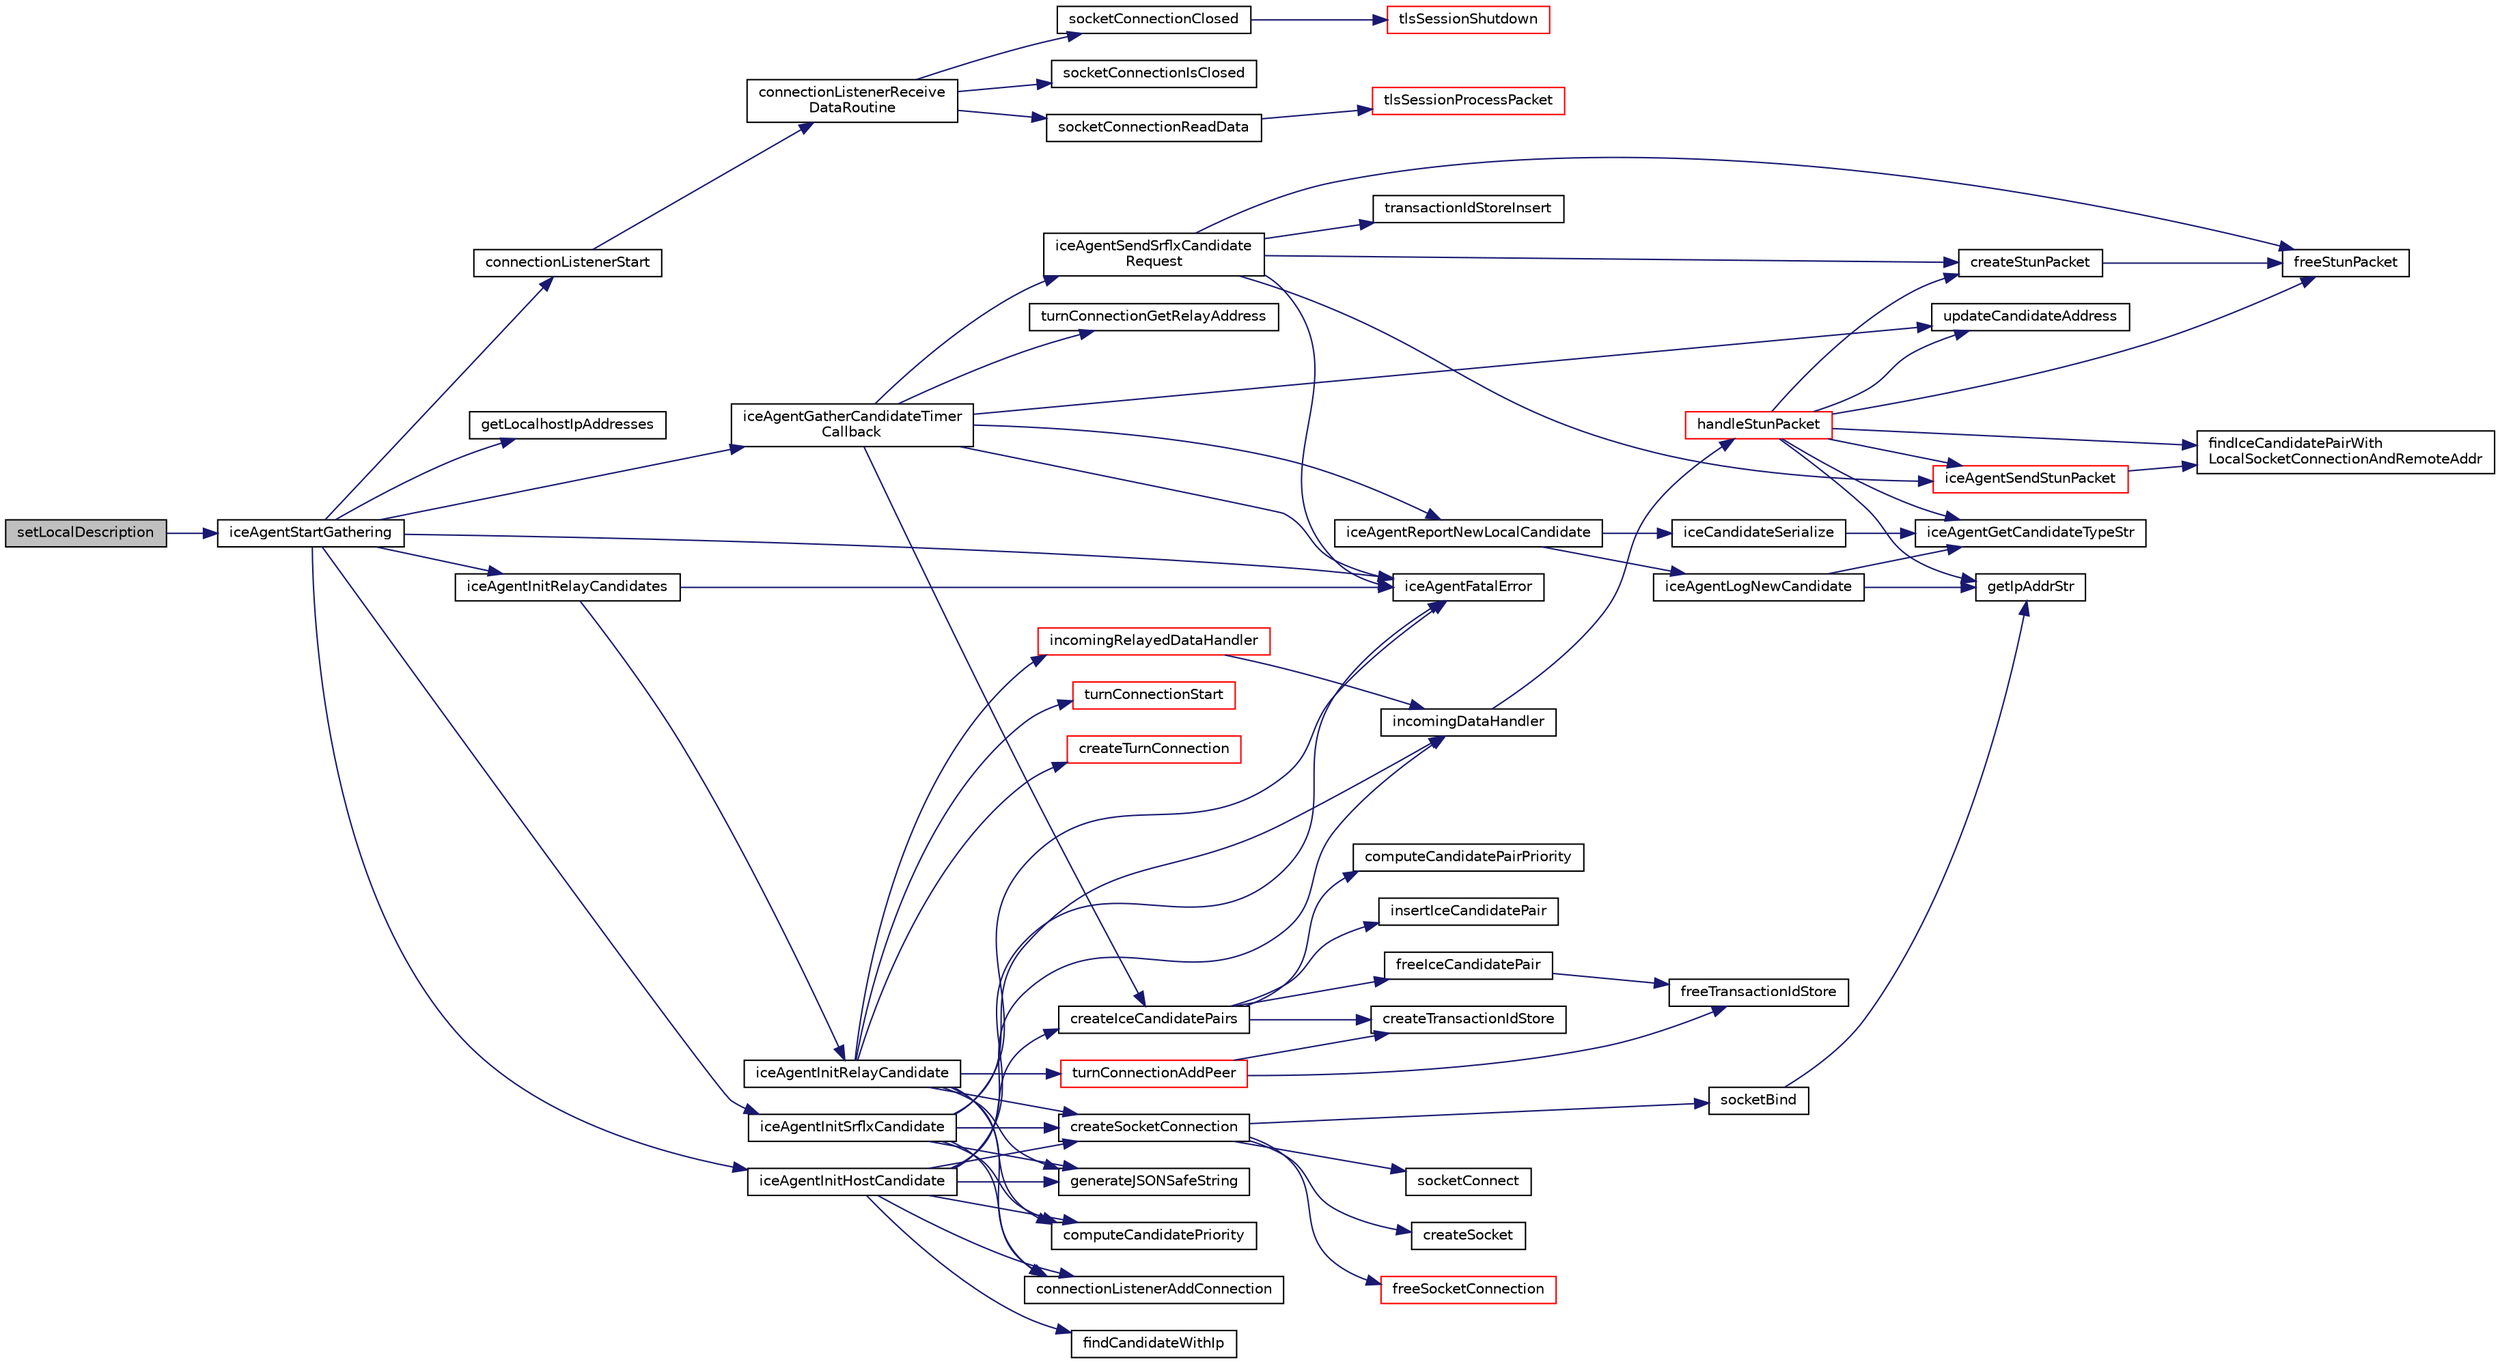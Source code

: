 digraph "setLocalDescription"
{
 // LATEX_PDF_SIZE
  edge [fontname="Helvetica",fontsize="10",labelfontname="Helvetica",labelfontsize="10"];
  node [fontname="Helvetica",fontsize="10",shape=record];
  rankdir="LR";
  Node1 [label="setLocalDescription",height=0.2,width=0.4,color="black", fillcolor="grey75", style="filled", fontcolor="black",tooltip="Instructs the RtcPeerConnection to apply the supplied RtcSessionDescriptionInit as the local descript..."];
  Node1 -> Node2 [color="midnightblue",fontsize="10",style="solid",fontname="Helvetica"];
  Node2 [label="iceAgentStartGathering",height=0.2,width=0.4,color="black", fillcolor="white", style="filled",URL="$IceAgent_8c.html#a89dd4cb4f8c55e2d376df8c33f300e80",tooltip=" "];
  Node2 -> Node3 [color="midnightblue",fontsize="10",style="solid",fontname="Helvetica"];
  Node3 [label="connectionListenerStart",height=0.2,width=0.4,color="black", fillcolor="white", style="filled",URL="$ConnectionListener_8c.html#ac6b964c533b9932afd35358f2b49f5a8",tooltip=" "];
  Node3 -> Node4 [color="midnightblue",fontsize="10",style="solid",fontname="Helvetica"];
  Node4 [label="connectionListenerReceive\lDataRoutine",height=0.2,width=0.4,color="black", fillcolor="white", style="filled",URL="$ConnectionListener_8c.html#ad4b0c7229cc56aa8bc3eaef7d75c2ab7",tooltip=" "];
  Node4 -> Node5 [color="midnightblue",fontsize="10",style="solid",fontname="Helvetica"];
  Node5 [label="socketConnectionClosed",height=0.2,width=0.4,color="black", fillcolor="white", style="filled",URL="$SocketConnection_8c.html#ae1067d81a0037b1cb7e2275d55b554a4",tooltip=" "];
  Node5 -> Node6 [color="midnightblue",fontsize="10",style="solid",fontname="Helvetica"];
  Node6 [label="tlsSessionShutdown",height=0.2,width=0.4,color="red", fillcolor="white", style="filled",URL="$Tls_8h.html#a8958186faf233249645017a55c80e1fc",tooltip=" "];
  Node4 -> Node8 [color="midnightblue",fontsize="10",style="solid",fontname="Helvetica"];
  Node8 [label="socketConnectionIsClosed",height=0.2,width=0.4,color="black", fillcolor="white", style="filled",URL="$SocketConnection_8c.html#a019b8d1916f47014aa641bec419cc68f",tooltip=" "];
  Node4 -> Node9 [color="midnightblue",fontsize="10",style="solid",fontname="Helvetica"];
  Node9 [label="socketConnectionReadData",height=0.2,width=0.4,color="black", fillcolor="white", style="filled",URL="$SocketConnection_8c.html#a701ec77930f1201ad5ab5aa3e293ee7f",tooltip=" "];
  Node9 -> Node10 [color="midnightblue",fontsize="10",style="solid",fontname="Helvetica"];
  Node10 [label="tlsSessionProcessPacket",height=0.2,width=0.4,color="red", fillcolor="white", style="filled",URL="$Tls_8h.html#aa4fe15fc18b9910c16b5c63cc38376d6",tooltip=" "];
  Node2 -> Node13 [color="midnightblue",fontsize="10",style="solid",fontname="Helvetica"];
  Node13 [label="getLocalhostIpAddresses",height=0.2,width=0.4,color="black", fillcolor="white", style="filled",URL="$Network_8c.html#af820d6b23302a71997eef32ee415257b",tooltip=" "];
  Node2 -> Node14 [color="midnightblue",fontsize="10",style="solid",fontname="Helvetica"];
  Node14 [label="iceAgentFatalError",height=0.2,width=0.4,color="black", fillcolor="white", style="filled",URL="$IceAgent_8c.html#ae7e2880108aafbf93c4f092712d86500",tooltip=" "];
  Node2 -> Node15 [color="midnightblue",fontsize="10",style="solid",fontname="Helvetica"];
  Node15 [label="iceAgentGatherCandidateTimer\lCallback",height=0.2,width=0.4,color="black", fillcolor="white", style="filled",URL="$IceAgent_8c.html#a29472fae79b73dc335a310925493391c",tooltip=" "];
  Node15 -> Node16 [color="midnightblue",fontsize="10",style="solid",fontname="Helvetica"];
  Node16 [label="createIceCandidatePairs",height=0.2,width=0.4,color="black", fillcolor="white", style="filled",URL="$IceAgent_8c.html#ab4a5a8ab78cd23b15d19ef7a25da80ca",tooltip=" "];
  Node16 -> Node17 [color="midnightblue",fontsize="10",style="solid",fontname="Helvetica"];
  Node17 [label="computeCandidatePairPriority",height=0.2,width=0.4,color="black", fillcolor="white", style="filled",URL="$IceAgent_8c.html#aea82ec5c31f92655c535153ae0c9ed85",tooltip=" "];
  Node16 -> Node18 [color="midnightblue",fontsize="10",style="solid",fontname="Helvetica"];
  Node18 [label="createTransactionIdStore",height=0.2,width=0.4,color="black", fillcolor="white", style="filled",URL="$IceUtils_8c.html#a253397f5ac2ab54ecf549f88096ed942",tooltip=" "];
  Node16 -> Node19 [color="midnightblue",fontsize="10",style="solid",fontname="Helvetica"];
  Node19 [label="freeIceCandidatePair",height=0.2,width=0.4,color="black", fillcolor="white", style="filled",URL="$IceAgent_8c.html#a76f0508cf719814537ce707e3f524407",tooltip=" "];
  Node19 -> Node20 [color="midnightblue",fontsize="10",style="solid",fontname="Helvetica"];
  Node20 [label="freeTransactionIdStore",height=0.2,width=0.4,color="black", fillcolor="white", style="filled",URL="$IceUtils_8c.html#aed9b171e0c60584515c04c5dd47dd112",tooltip=" "];
  Node16 -> Node21 [color="midnightblue",fontsize="10",style="solid",fontname="Helvetica"];
  Node21 [label="insertIceCandidatePair",height=0.2,width=0.4,color="black", fillcolor="white", style="filled",URL="$IceAgent_8c.html#a6ca5e01bae7b2cd4b4cd6b949350ec65",tooltip=" "];
  Node15 -> Node14 [color="midnightblue",fontsize="10",style="solid",fontname="Helvetica"];
  Node15 -> Node22 [color="midnightblue",fontsize="10",style="solid",fontname="Helvetica"];
  Node22 [label="iceAgentReportNewLocalCandidate",height=0.2,width=0.4,color="black", fillcolor="white", style="filled",URL="$IceAgent_8c.html#a8d260bf39b4cc9f87830fd024a333b17",tooltip=" "];
  Node22 -> Node23 [color="midnightblue",fontsize="10",style="solid",fontname="Helvetica"];
  Node23 [label="iceAgentLogNewCandidate",height=0.2,width=0.4,color="black", fillcolor="white", style="filled",URL="$IceAgent_8c.html#ad1a8fa09d399bfa78a7a76cb00c25c8c",tooltip=" "];
  Node23 -> Node24 [color="midnightblue",fontsize="10",style="solid",fontname="Helvetica"];
  Node24 [label="getIpAddrStr",height=0.2,width=0.4,color="black", fillcolor="white", style="filled",URL="$Network_8c.html#afaa547109e09c5a34437553b7258e818",tooltip=" "];
  Node23 -> Node25 [color="midnightblue",fontsize="10",style="solid",fontname="Helvetica"];
  Node25 [label="iceAgentGetCandidateTypeStr",height=0.2,width=0.4,color="black", fillcolor="white", style="filled",URL="$IceAgent_8c.html#a58c93902e850d579024bde109e85ab8b",tooltip=" "];
  Node22 -> Node26 [color="midnightblue",fontsize="10",style="solid",fontname="Helvetica"];
  Node26 [label="iceCandidateSerialize",height=0.2,width=0.4,color="black", fillcolor="white", style="filled",URL="$IceAgent_8c.html#a8c504c09cfea8efaf7869b8de9ec558c",tooltip=" "];
  Node26 -> Node25 [color="midnightblue",fontsize="10",style="solid",fontname="Helvetica"];
  Node15 -> Node27 [color="midnightblue",fontsize="10",style="solid",fontname="Helvetica"];
  Node27 [label="iceAgentSendSrflxCandidate\lRequest",height=0.2,width=0.4,color="black", fillcolor="white", style="filled",URL="$IceAgent_8c.html#a583c41d4f3e61dc23128f306f586d089",tooltip=" "];
  Node27 -> Node28 [color="midnightblue",fontsize="10",style="solid",fontname="Helvetica"];
  Node28 [label="createStunPacket",height=0.2,width=0.4,color="black", fillcolor="white", style="filled",URL="$Stun_8c.html#a82bd20e19952bf247d16b639fc091a34",tooltip=" "];
  Node28 -> Node29 [color="midnightblue",fontsize="10",style="solid",fontname="Helvetica"];
  Node29 [label="freeStunPacket",height=0.2,width=0.4,color="black", fillcolor="white", style="filled",URL="$Stun_8c.html#a2ac5f96729bf2bfce45f59c72db4ff43",tooltip=" "];
  Node27 -> Node29 [color="midnightblue",fontsize="10",style="solid",fontname="Helvetica"];
  Node27 -> Node14 [color="midnightblue",fontsize="10",style="solid",fontname="Helvetica"];
  Node27 -> Node30 [color="midnightblue",fontsize="10",style="solid",fontname="Helvetica"];
  Node30 [label="iceAgentSendStunPacket",height=0.2,width=0.4,color="red", fillcolor="white", style="filled",URL="$IceAgent_8c.html#aff64bc1649d0c5e3390f6ad14eb9aa1e",tooltip=" "];
  Node30 -> Node31 [color="midnightblue",fontsize="10",style="solid",fontname="Helvetica"];
  Node31 [label="findIceCandidatePairWith\lLocalSocketConnectionAndRemoteAddr",height=0.2,width=0.4,color="black", fillcolor="white", style="filled",URL="$IceAgent_8c.html#a89108fd9fa5c7ef370f55cf8e69a7d77",tooltip=" "];
  Node27 -> Node45 [color="midnightblue",fontsize="10",style="solid",fontname="Helvetica"];
  Node45 [label="transactionIdStoreInsert",height=0.2,width=0.4,color="black", fillcolor="white", style="filled",URL="$IceUtils_8c.html#acfc63004cbbadc9fa89e311798da9ab6",tooltip=" "];
  Node15 -> Node46 [color="midnightblue",fontsize="10",style="solid",fontname="Helvetica"];
  Node46 [label="turnConnectionGetRelayAddress",height=0.2,width=0.4,color="black", fillcolor="white", style="filled",URL="$TurnConnection_8c.html#a49ddf5d41fae1d374576a2631de7f6fa",tooltip=" "];
  Node15 -> Node47 [color="midnightblue",fontsize="10",style="solid",fontname="Helvetica"];
  Node47 [label="updateCandidateAddress",height=0.2,width=0.4,color="black", fillcolor="white", style="filled",URL="$IceAgent_8c.html#a0dfd94cd2f811c9f0881c919b8ef4bb5",tooltip=" "];
  Node2 -> Node48 [color="midnightblue",fontsize="10",style="solid",fontname="Helvetica"];
  Node48 [label="iceAgentInitHostCandidate",height=0.2,width=0.4,color="black", fillcolor="white", style="filled",URL="$IceAgent_8c.html#a404897a5797a45ca76444ee244c5b760",tooltip=" "];
  Node48 -> Node49 [color="midnightblue",fontsize="10",style="solid",fontname="Helvetica"];
  Node49 [label="computeCandidatePriority",height=0.2,width=0.4,color="black", fillcolor="white", style="filled",URL="$IceAgent_8c.html#a59fb161f9a724412e557db0531d15cb9",tooltip=" "];
  Node48 -> Node50 [color="midnightblue",fontsize="10",style="solid",fontname="Helvetica"];
  Node50 [label="connectionListenerAddConnection",height=0.2,width=0.4,color="black", fillcolor="white", style="filled",URL="$ConnectionListener_8c.html#ac634ad15c50810bf36f61e6d3eb6f00d",tooltip=" "];
  Node48 -> Node16 [color="midnightblue",fontsize="10",style="solid",fontname="Helvetica"];
  Node48 -> Node51 [color="midnightblue",fontsize="10",style="solid",fontname="Helvetica"];
  Node51 [label="createSocketConnection",height=0.2,width=0.4,color="black", fillcolor="white", style="filled",URL="$SocketConnection_8c.html#a5dd11b0d4a90925f1f6019984576125a",tooltip=" "];
  Node51 -> Node52 [color="midnightblue",fontsize="10",style="solid",fontname="Helvetica"];
  Node52 [label="createSocket",height=0.2,width=0.4,color="black", fillcolor="white", style="filled",URL="$Network_8c.html#ab3ab2228bda4eb3452e7dcff085f78d1",tooltip=" "];
  Node51 -> Node53 [color="midnightblue",fontsize="10",style="solid",fontname="Helvetica"];
  Node53 [label="freeSocketConnection",height=0.2,width=0.4,color="red", fillcolor="white", style="filled",URL="$SocketConnection_8c.html#aeea1e134b1c24f7138c4784b9b146e6b",tooltip=" "];
  Node51 -> Node57 [color="midnightblue",fontsize="10",style="solid",fontname="Helvetica"];
  Node57 [label="socketBind",height=0.2,width=0.4,color="black", fillcolor="white", style="filled",URL="$Network_8c.html#a4f29c6a3a39d3d89eb7e05a3fa461ca1",tooltip=" "];
  Node57 -> Node24 [color="midnightblue",fontsize="10",style="solid",fontname="Helvetica"];
  Node51 -> Node58 [color="midnightblue",fontsize="10",style="solid",fontname="Helvetica"];
  Node58 [label="socketConnect",height=0.2,width=0.4,color="black", fillcolor="white", style="filled",URL="$Network_8c.html#aa99495dceea7ec8f4bfaa84b3f981db9",tooltip=" "];
  Node48 -> Node59 [color="midnightblue",fontsize="10",style="solid",fontname="Helvetica"];
  Node59 [label="findCandidateWithIp",height=0.2,width=0.4,color="black", fillcolor="white", style="filled",URL="$IceAgent_8c.html#ae97f6da7fb4eb6477b7e398ff51ee91d",tooltip=" "];
  Node48 -> Node60 [color="midnightblue",fontsize="10",style="solid",fontname="Helvetica"];
  Node60 [label="generateJSONSafeString",height=0.2,width=0.4,color="black", fillcolor="white", style="filled",URL="$Include__i_8h.html#ab79572313888fc60c5f81fb85abee745",tooltip=" "];
  Node48 -> Node14 [color="midnightblue",fontsize="10",style="solid",fontname="Helvetica"];
  Node48 -> Node61 [color="midnightblue",fontsize="10",style="solid",fontname="Helvetica"];
  Node61 [label="incomingDataHandler",height=0.2,width=0.4,color="black", fillcolor="white", style="filled",URL="$IceAgent_8c.html#a97079f5f6e61ff478f94f9934af5eec0",tooltip=" "];
  Node61 -> Node62 [color="midnightblue",fontsize="10",style="solid",fontname="Helvetica"];
  Node62 [label="handleStunPacket",height=0.2,width=0.4,color="red", fillcolor="white", style="filled",URL="$IceAgent_8c.html#a15dca4483895fee272df46d7e4a955d7",tooltip=" "];
  Node62 -> Node28 [color="midnightblue",fontsize="10",style="solid",fontname="Helvetica"];
  Node62 -> Node31 [color="midnightblue",fontsize="10",style="solid",fontname="Helvetica"];
  Node62 -> Node29 [color="midnightblue",fontsize="10",style="solid",fontname="Helvetica"];
  Node62 -> Node24 [color="midnightblue",fontsize="10",style="solid",fontname="Helvetica"];
  Node62 -> Node25 [color="midnightblue",fontsize="10",style="solid",fontname="Helvetica"];
  Node62 -> Node30 [color="midnightblue",fontsize="10",style="solid",fontname="Helvetica"];
  Node62 -> Node47 [color="midnightblue",fontsize="10",style="solid",fontname="Helvetica"];
  Node2 -> Node72 [color="midnightblue",fontsize="10",style="solid",fontname="Helvetica"];
  Node72 [label="iceAgentInitRelayCandidates",height=0.2,width=0.4,color="black", fillcolor="white", style="filled",URL="$IceAgent_8c.html#a888fc1a2a5c2fe190f30db87c85c6759",tooltip=" "];
  Node72 -> Node14 [color="midnightblue",fontsize="10",style="solid",fontname="Helvetica"];
  Node72 -> Node73 [color="midnightblue",fontsize="10",style="solid",fontname="Helvetica"];
  Node73 [label="iceAgentInitRelayCandidate",height=0.2,width=0.4,color="black", fillcolor="white", style="filled",URL="$IceAgent_8c.html#aa82059f636933c877ef87e25f4a62669",tooltip=" "];
  Node73 -> Node49 [color="midnightblue",fontsize="10",style="solid",fontname="Helvetica"];
  Node73 -> Node50 [color="midnightblue",fontsize="10",style="solid",fontname="Helvetica"];
  Node73 -> Node51 [color="midnightblue",fontsize="10",style="solid",fontname="Helvetica"];
  Node73 -> Node74 [color="midnightblue",fontsize="10",style="solid",fontname="Helvetica"];
  Node74 [label="createTurnConnection",height=0.2,width=0.4,color="red", fillcolor="white", style="filled",URL="$TurnConnection_8c.html#a45124af8be2273f83db9e6278ae3d0d6",tooltip=" "];
  Node73 -> Node60 [color="midnightblue",fontsize="10",style="solid",fontname="Helvetica"];
  Node73 -> Node78 [color="midnightblue",fontsize="10",style="solid",fontname="Helvetica"];
  Node78 [label="incomingRelayedDataHandler",height=0.2,width=0.4,color="red", fillcolor="white", style="filled",URL="$IceAgent_8c.html#ac6d7992fc8ddf1009332e5f72ec42cff",tooltip=" "];
  Node78 -> Node61 [color="midnightblue",fontsize="10",style="solid",fontname="Helvetica"];
  Node73 -> Node87 [color="midnightblue",fontsize="10",style="solid",fontname="Helvetica"];
  Node87 [label="turnConnectionAddPeer",height=0.2,width=0.4,color="red", fillcolor="white", style="filled",URL="$TurnConnection_8c.html#a4f67b773202384cba95d1390981aa127",tooltip=" "];
  Node87 -> Node18 [color="midnightblue",fontsize="10",style="solid",fontname="Helvetica"];
  Node87 -> Node20 [color="midnightblue",fontsize="10",style="solid",fontname="Helvetica"];
  Node73 -> Node88 [color="midnightblue",fontsize="10",style="solid",fontname="Helvetica"];
  Node88 [label="turnConnectionStart",height=0.2,width=0.4,color="red", fillcolor="white", style="filled",URL="$TurnConnection_8c.html#a5b98aaf2a1b05b95f8cb088cf29aac54",tooltip=" "];
  Node2 -> Node119 [color="midnightblue",fontsize="10",style="solid",fontname="Helvetica"];
  Node119 [label="iceAgentInitSrflxCandidate",height=0.2,width=0.4,color="black", fillcolor="white", style="filled",URL="$IceAgent_8c.html#a0a39b316e5aff662b257648e97e53146",tooltip=" "];
  Node119 -> Node49 [color="midnightblue",fontsize="10",style="solid",fontname="Helvetica"];
  Node119 -> Node50 [color="midnightblue",fontsize="10",style="solid",fontname="Helvetica"];
  Node119 -> Node51 [color="midnightblue",fontsize="10",style="solid",fontname="Helvetica"];
  Node119 -> Node60 [color="midnightblue",fontsize="10",style="solid",fontname="Helvetica"];
  Node119 -> Node14 [color="midnightblue",fontsize="10",style="solid",fontname="Helvetica"];
  Node119 -> Node61 [color="midnightblue",fontsize="10",style="solid",fontname="Helvetica"];
}
